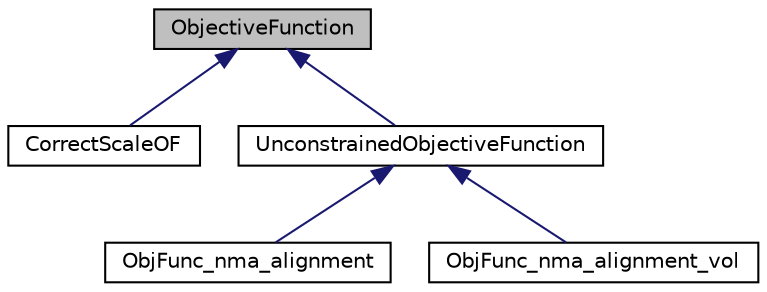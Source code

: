 digraph "ObjectiveFunction"
{
  edge [fontname="Helvetica",fontsize="10",labelfontname="Helvetica",labelfontsize="10"];
  node [fontname="Helvetica",fontsize="10",shape=record];
  Node0 [label="ObjectiveFunction",height=0.2,width=0.4,color="black", fillcolor="grey75", style="filled", fontcolor="black"];
  Node0 -> Node1 [dir="back",color="midnightblue",fontsize="10",style="solid",fontname="Helvetica"];
  Node1 [label="CorrectScaleOF",height=0.2,width=0.4,color="black", fillcolor="white", style="filled",URL="$classCorrectScaleOF.html"];
  Node0 -> Node2 [dir="back",color="midnightblue",fontsize="10",style="solid",fontname="Helvetica"];
  Node2 [label="UnconstrainedObjectiveFunction",height=0.2,width=0.4,color="black", fillcolor="white", style="filled",URL="$classUnconstrainedObjectiveFunction.html"];
  Node2 -> Node3 [dir="back",color="midnightblue",fontsize="10",style="solid",fontname="Helvetica"];
  Node3 [label="ObjFunc_nma_alignment",height=0.2,width=0.4,color="black", fillcolor="white", style="filled",URL="$classObjFunc__nma__alignment.html"];
  Node2 -> Node4 [dir="back",color="midnightblue",fontsize="10",style="solid",fontname="Helvetica"];
  Node4 [label="ObjFunc_nma_alignment_vol",height=0.2,width=0.4,color="black", fillcolor="white", style="filled",URL="$classObjFunc__nma__alignment__vol.html"];
}
